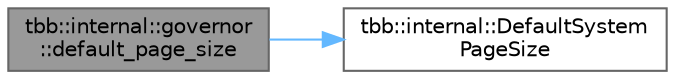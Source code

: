 digraph "tbb::internal::governor::default_page_size"
{
 // LATEX_PDF_SIZE
  bgcolor="transparent";
  edge [fontname=Helvetica,fontsize=10,labelfontname=Helvetica,labelfontsize=10];
  node [fontname=Helvetica,fontsize=10,shape=box,height=0.2,width=0.4];
  rankdir="LR";
  Node1 [id="Node000001",label="tbb::internal::governor\l::default_page_size",height=0.2,width=0.4,color="gray40", fillcolor="grey60", style="filled", fontcolor="black",tooltip=" "];
  Node1 -> Node2 [id="edge1_Node000001_Node000002",color="steelblue1",style="solid",tooltip=" "];
  Node2 [id="Node000002",label="tbb::internal::DefaultSystem\lPageSize",height=0.2,width=0.4,color="grey40", fillcolor="white", style="filled",URL="$namespacetbb_1_1internal.html#a5e28b4dc629575df7c4d5c7dbd537be3",tooltip="Returns OS regular memory page size"];
}
